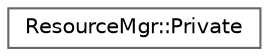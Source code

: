 digraph "Graphical Class Hierarchy"
{
 // INTERACTIVE_SVG=YES
 // LATEX_PDF_SIZE
  bgcolor="transparent";
  edge [fontname=Helvetica,fontsize=10,labelfontname=Helvetica,labelfontsize=10];
  node [fontname=Helvetica,fontsize=10,shape=box,height=0.2,width=0.4];
  rankdir="LR";
  Node0 [label="ResourceMgr::Private",height=0.2,width=0.4,color="grey40", fillcolor="white", style="filled",URL="$df/de2/class_resource_mgr_1_1_private.html",tooltip=" "];
}

